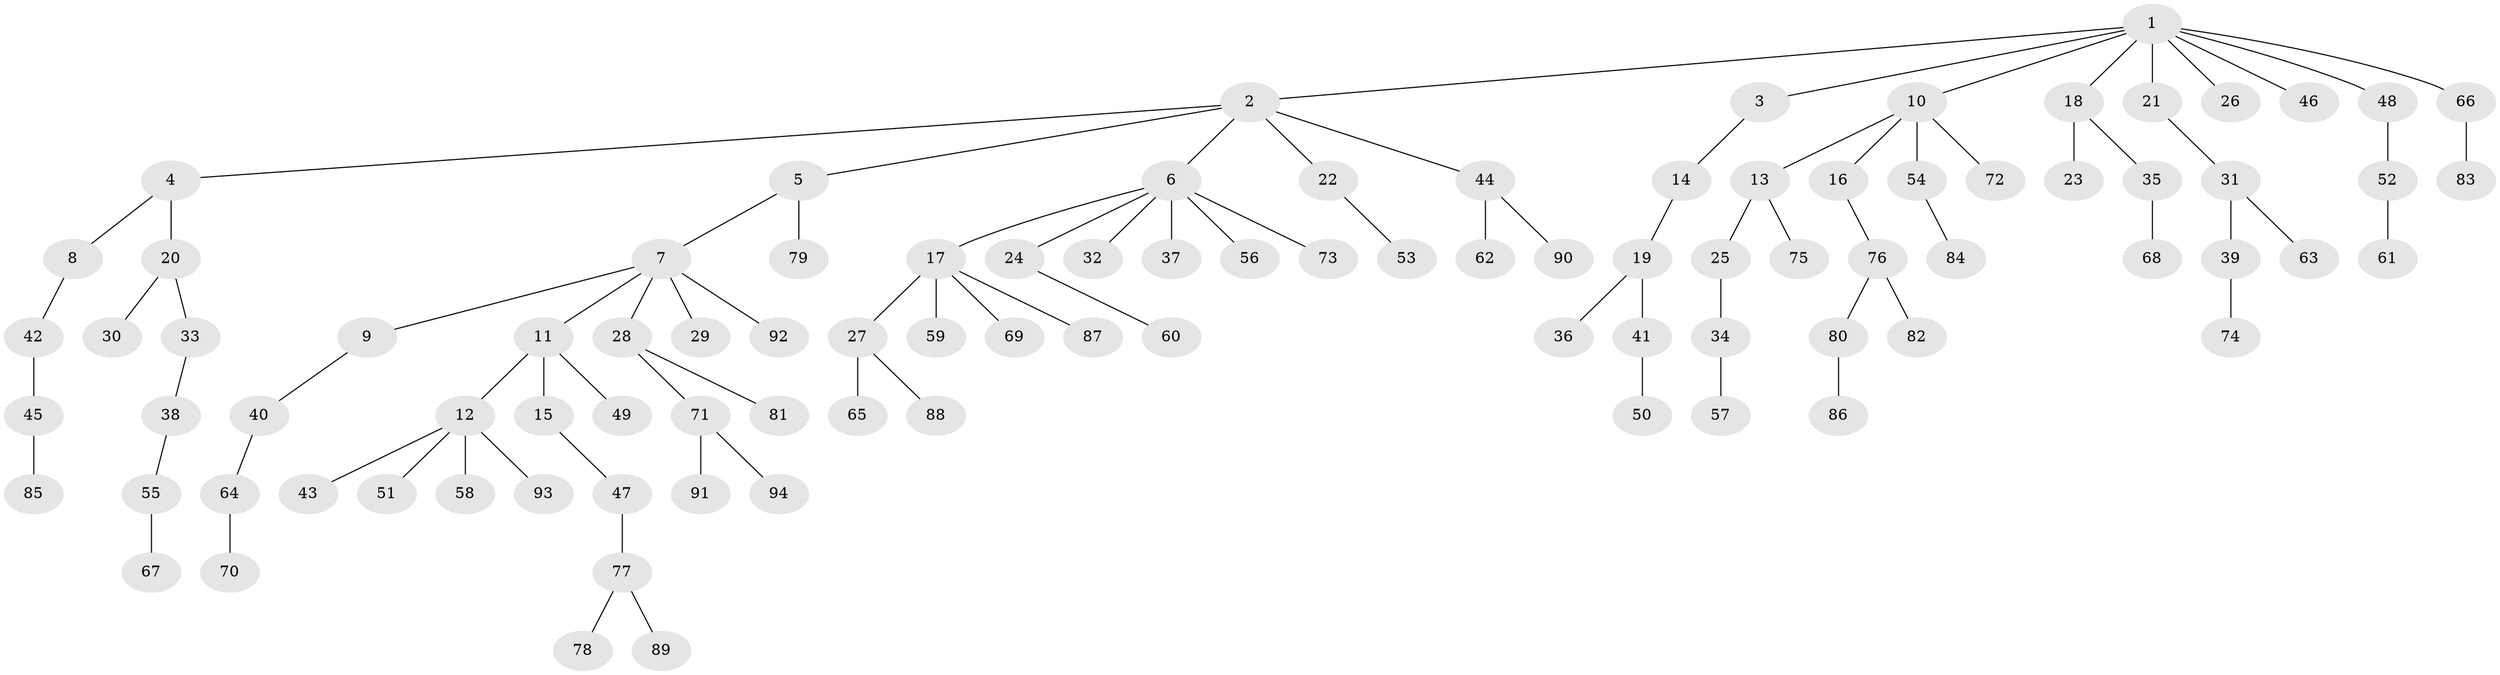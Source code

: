 // Generated by graph-tools (version 1.1) at 2025/50/03/09/25 03:50:26]
// undirected, 94 vertices, 93 edges
graph export_dot {
graph [start="1"]
  node [color=gray90,style=filled];
  1;
  2;
  3;
  4;
  5;
  6;
  7;
  8;
  9;
  10;
  11;
  12;
  13;
  14;
  15;
  16;
  17;
  18;
  19;
  20;
  21;
  22;
  23;
  24;
  25;
  26;
  27;
  28;
  29;
  30;
  31;
  32;
  33;
  34;
  35;
  36;
  37;
  38;
  39;
  40;
  41;
  42;
  43;
  44;
  45;
  46;
  47;
  48;
  49;
  50;
  51;
  52;
  53;
  54;
  55;
  56;
  57;
  58;
  59;
  60;
  61;
  62;
  63;
  64;
  65;
  66;
  67;
  68;
  69;
  70;
  71;
  72;
  73;
  74;
  75;
  76;
  77;
  78;
  79;
  80;
  81;
  82;
  83;
  84;
  85;
  86;
  87;
  88;
  89;
  90;
  91;
  92;
  93;
  94;
  1 -- 2;
  1 -- 3;
  1 -- 10;
  1 -- 18;
  1 -- 21;
  1 -- 26;
  1 -- 46;
  1 -- 48;
  1 -- 66;
  2 -- 4;
  2 -- 5;
  2 -- 6;
  2 -- 22;
  2 -- 44;
  3 -- 14;
  4 -- 8;
  4 -- 20;
  5 -- 7;
  5 -- 79;
  6 -- 17;
  6 -- 24;
  6 -- 32;
  6 -- 37;
  6 -- 56;
  6 -- 73;
  7 -- 9;
  7 -- 11;
  7 -- 28;
  7 -- 29;
  7 -- 92;
  8 -- 42;
  9 -- 40;
  10 -- 13;
  10 -- 16;
  10 -- 54;
  10 -- 72;
  11 -- 12;
  11 -- 15;
  11 -- 49;
  12 -- 43;
  12 -- 51;
  12 -- 58;
  12 -- 93;
  13 -- 25;
  13 -- 75;
  14 -- 19;
  15 -- 47;
  16 -- 76;
  17 -- 27;
  17 -- 59;
  17 -- 69;
  17 -- 87;
  18 -- 23;
  18 -- 35;
  19 -- 36;
  19 -- 41;
  20 -- 30;
  20 -- 33;
  21 -- 31;
  22 -- 53;
  24 -- 60;
  25 -- 34;
  27 -- 65;
  27 -- 88;
  28 -- 71;
  28 -- 81;
  31 -- 39;
  31 -- 63;
  33 -- 38;
  34 -- 57;
  35 -- 68;
  38 -- 55;
  39 -- 74;
  40 -- 64;
  41 -- 50;
  42 -- 45;
  44 -- 62;
  44 -- 90;
  45 -- 85;
  47 -- 77;
  48 -- 52;
  52 -- 61;
  54 -- 84;
  55 -- 67;
  64 -- 70;
  66 -- 83;
  71 -- 91;
  71 -- 94;
  76 -- 80;
  76 -- 82;
  77 -- 78;
  77 -- 89;
  80 -- 86;
}
